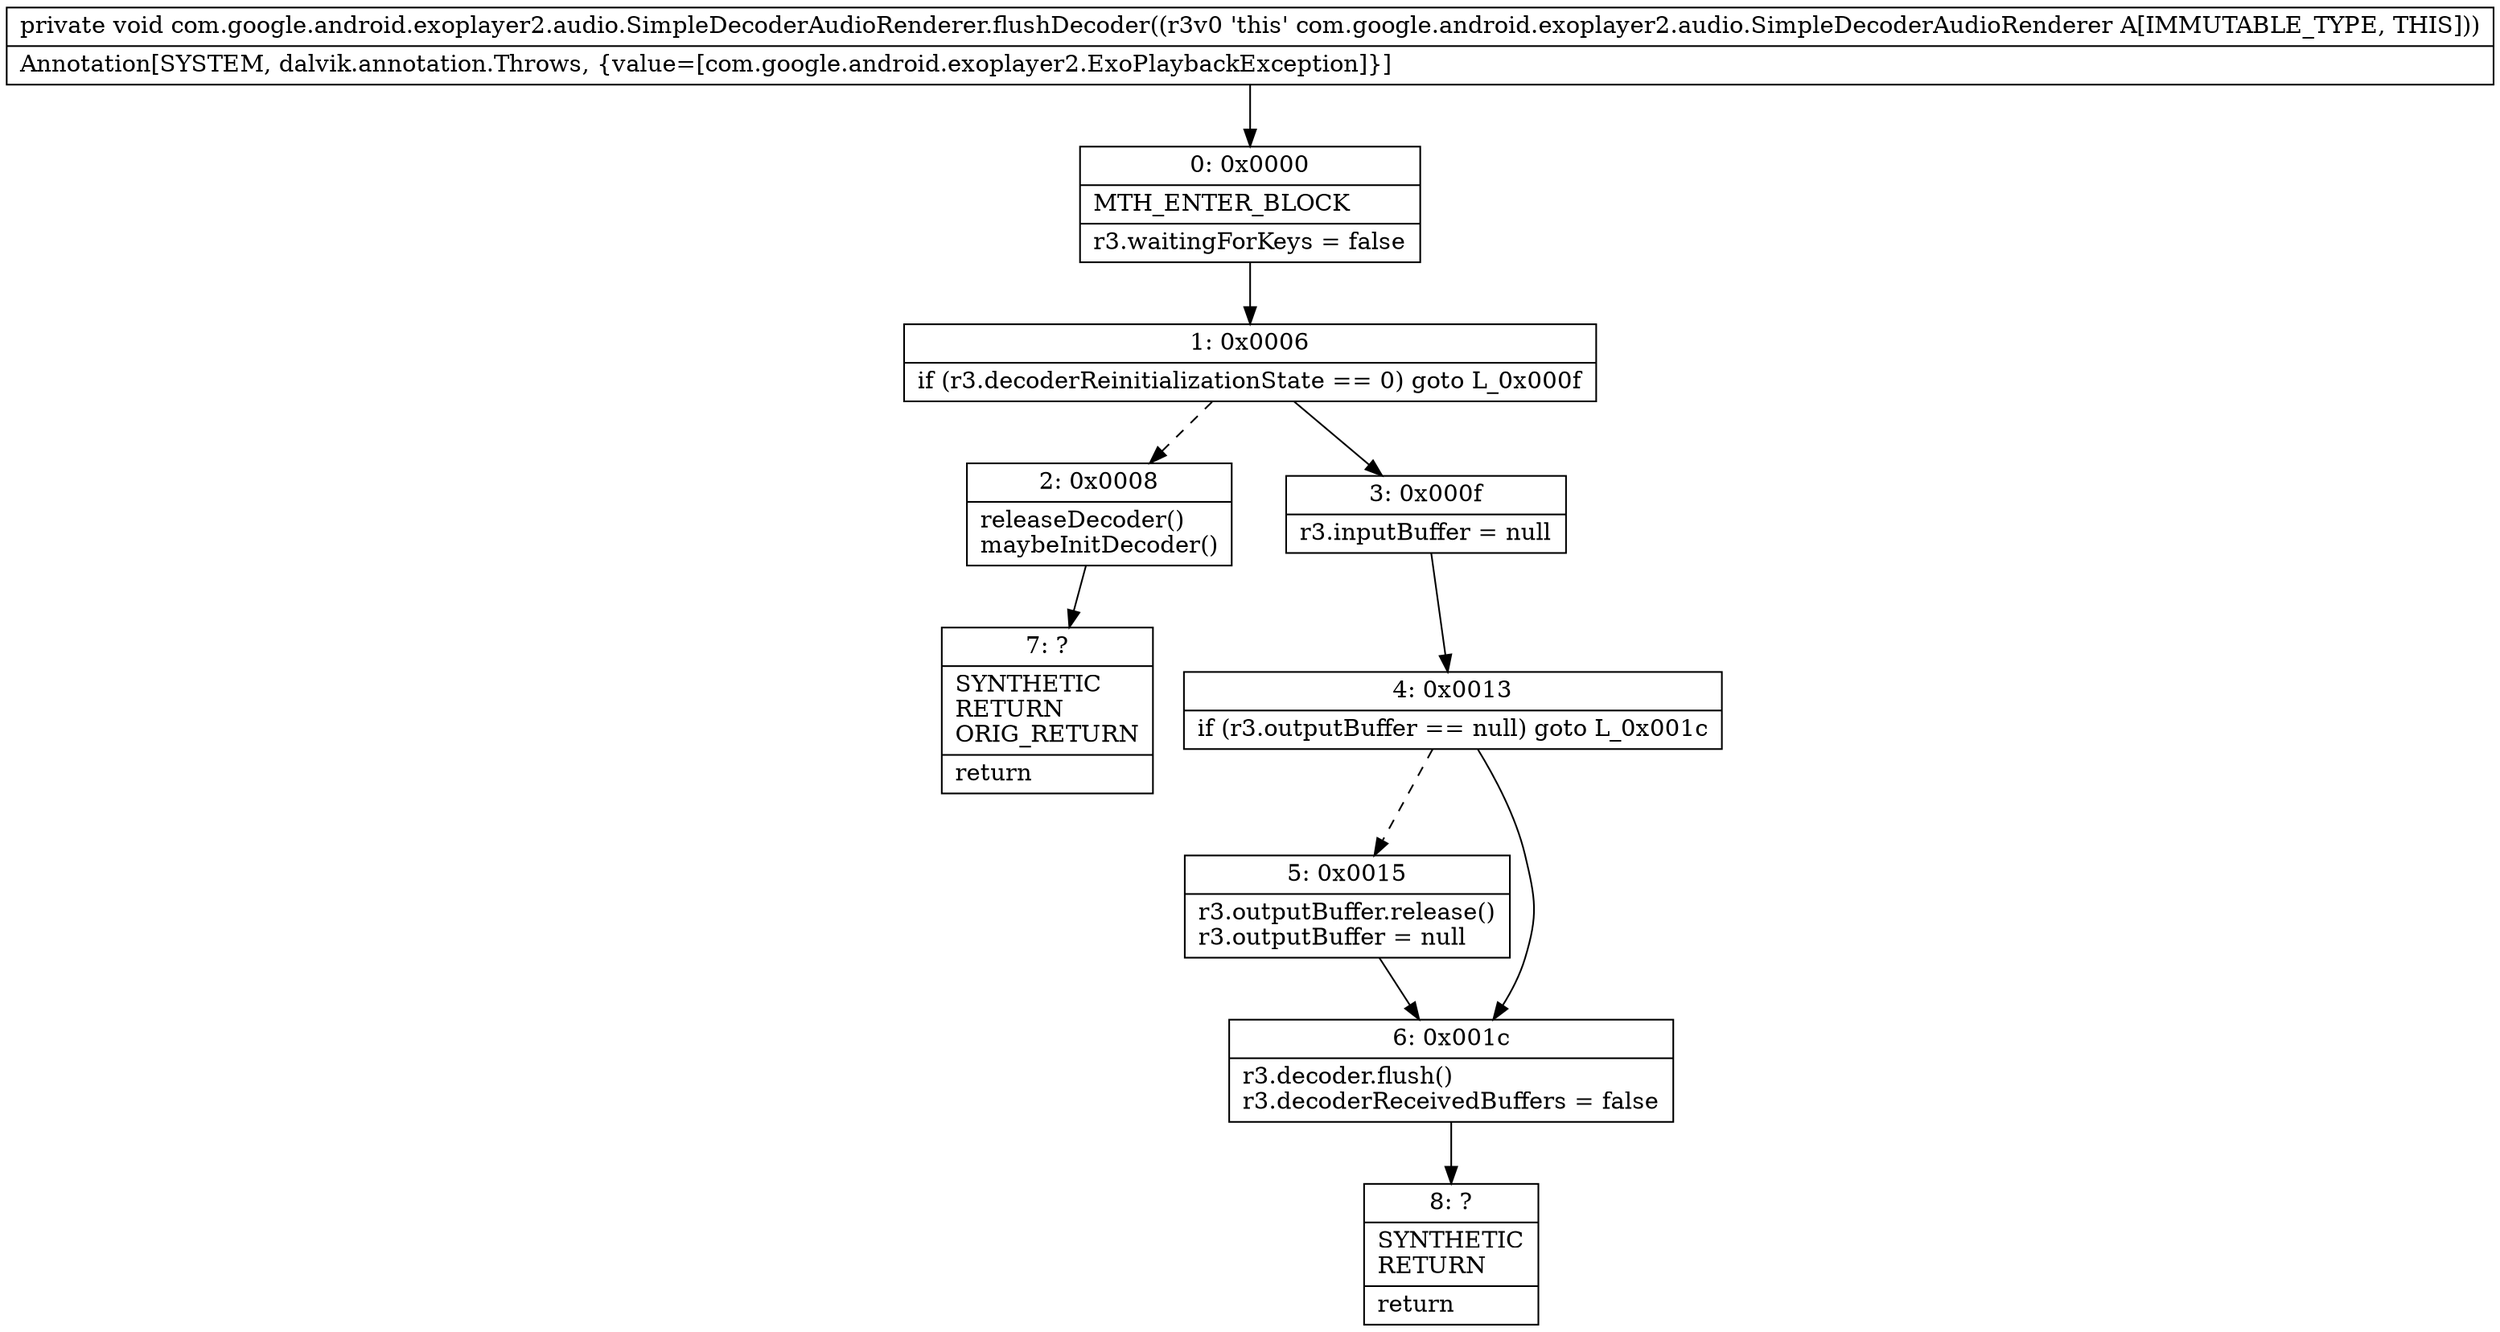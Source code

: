 digraph "CFG forcom.google.android.exoplayer2.audio.SimpleDecoderAudioRenderer.flushDecoder()V" {
Node_0 [shape=record,label="{0\:\ 0x0000|MTH_ENTER_BLOCK\l|r3.waitingForKeys = false\l}"];
Node_1 [shape=record,label="{1\:\ 0x0006|if (r3.decoderReinitializationState == 0) goto L_0x000f\l}"];
Node_2 [shape=record,label="{2\:\ 0x0008|releaseDecoder()\lmaybeInitDecoder()\l}"];
Node_3 [shape=record,label="{3\:\ 0x000f|r3.inputBuffer = null\l}"];
Node_4 [shape=record,label="{4\:\ 0x0013|if (r3.outputBuffer == null) goto L_0x001c\l}"];
Node_5 [shape=record,label="{5\:\ 0x0015|r3.outputBuffer.release()\lr3.outputBuffer = null\l}"];
Node_6 [shape=record,label="{6\:\ 0x001c|r3.decoder.flush()\lr3.decoderReceivedBuffers = false\l}"];
Node_7 [shape=record,label="{7\:\ ?|SYNTHETIC\lRETURN\lORIG_RETURN\l|return\l}"];
Node_8 [shape=record,label="{8\:\ ?|SYNTHETIC\lRETURN\l|return\l}"];
MethodNode[shape=record,label="{private void com.google.android.exoplayer2.audio.SimpleDecoderAudioRenderer.flushDecoder((r3v0 'this' com.google.android.exoplayer2.audio.SimpleDecoderAudioRenderer A[IMMUTABLE_TYPE, THIS]))  | Annotation[SYSTEM, dalvik.annotation.Throws, \{value=[com.google.android.exoplayer2.ExoPlaybackException]\}]\l}"];
MethodNode -> Node_0;
Node_0 -> Node_1;
Node_1 -> Node_2[style=dashed];
Node_1 -> Node_3;
Node_2 -> Node_7;
Node_3 -> Node_4;
Node_4 -> Node_5[style=dashed];
Node_4 -> Node_6;
Node_5 -> Node_6;
Node_6 -> Node_8;
}

